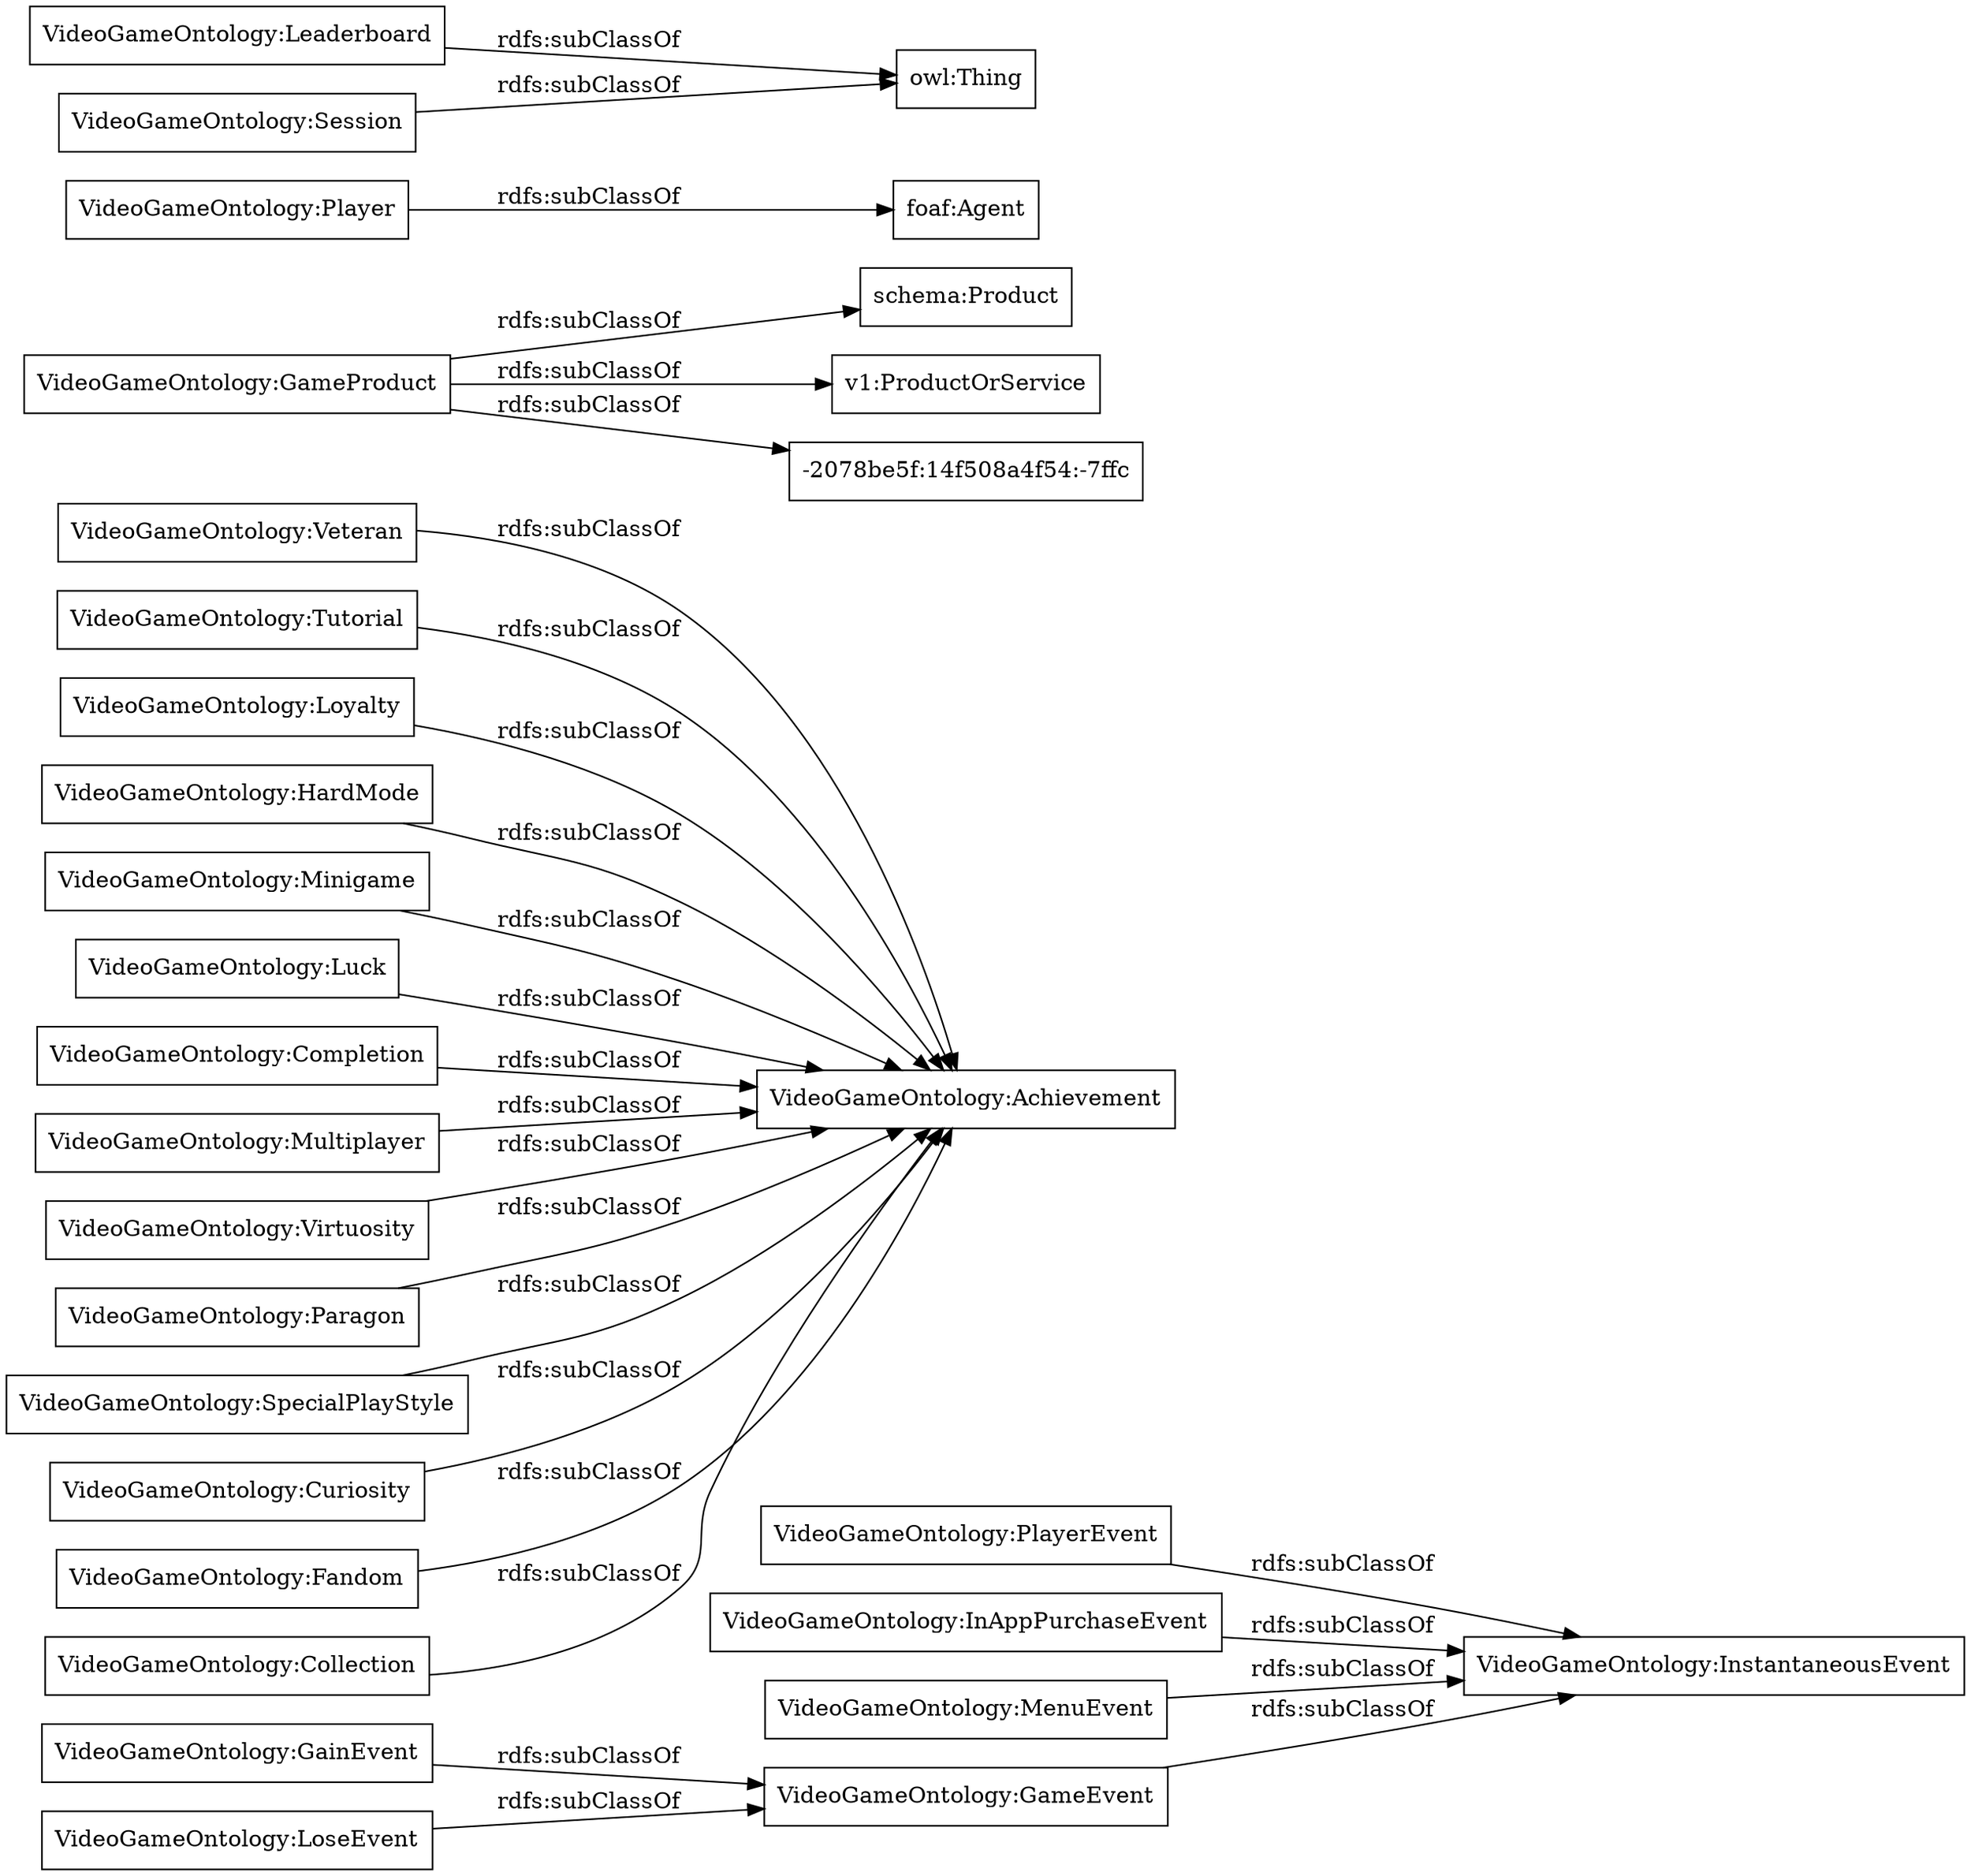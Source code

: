 digraph ar2dtool_diagram { 
rankdir=LR;
size="1000"
node [shape = rectangle, color="black"]; "VideoGameOntology:GameEvent" "VideoGameOntology:Veteran" "VideoGameOntology:Achievement" "VideoGameOntology:GameProduct" "VideoGameOntology:Tutorial" "VideoGameOntology:Loyalty" "VideoGameOntology:HardMode" "foaf:Agent" "VideoGameOntology:Leaderboard" "VideoGameOntology:Minigame" "VideoGameOntology:Luck" "VideoGameOntology:Completion" "VideoGameOntology:PlayerEvent" "schema:Product" "VideoGameOntology:Multiplayer" "VideoGameOntology:Virtuosity" "VideoGameOntology:Paragon" "owl:Thing" "VideoGameOntology:Session" "VideoGameOntology:GainEvent" "VideoGameOntology:Player" "VideoGameOntology:InstantaneousEvent" "v1:ProductOrService" "VideoGameOntology:InAppPurchaseEvent" "VideoGameOntology:LoseEvent" "VideoGameOntology:SpecialPlayStyle" "VideoGameOntology:Curiosity" "-2078be5f:14f508a4f54:-7ffc" "VideoGameOntology:Fandom" "VideoGameOntology:MenuEvent" "VideoGameOntology:Collection" ; /*classes style*/
	"VideoGameOntology:HardMode" -> "VideoGameOntology:Achievement" [ label = "rdfs:subClassOf" ];
	"VideoGameOntology:Player" -> "foaf:Agent" [ label = "rdfs:subClassOf" ];
	"VideoGameOntology:Virtuosity" -> "VideoGameOntology:Achievement" [ label = "rdfs:subClassOf" ];
	"VideoGameOntology:Loyalty" -> "VideoGameOntology:Achievement" [ label = "rdfs:subClassOf" ];
	"VideoGameOntology:Paragon" -> "VideoGameOntology:Achievement" [ label = "rdfs:subClassOf" ];
	"VideoGameOntology:Luck" -> "VideoGameOntology:Achievement" [ label = "rdfs:subClassOf" ];
	"VideoGameOntology:MenuEvent" -> "VideoGameOntology:InstantaneousEvent" [ label = "rdfs:subClassOf" ];
	"VideoGameOntology:GainEvent" -> "VideoGameOntology:GameEvent" [ label = "rdfs:subClassOf" ];
	"VideoGameOntology:SpecialPlayStyle" -> "VideoGameOntology:Achievement" [ label = "rdfs:subClassOf" ];
	"VideoGameOntology:Tutorial" -> "VideoGameOntology:Achievement" [ label = "rdfs:subClassOf" ];
	"VideoGameOntology:Session" -> "owl:Thing" [ label = "rdfs:subClassOf" ];
	"VideoGameOntology:GameProduct" -> "-2078be5f:14f508a4f54:-7ffc" [ label = "rdfs:subClassOf" ];
	"VideoGameOntology:GameProduct" -> "schema:Product" [ label = "rdfs:subClassOf" ];
	"VideoGameOntology:GameProduct" -> "v1:ProductOrService" [ label = "rdfs:subClassOf" ];
	"VideoGameOntology:LoseEvent" -> "VideoGameOntology:GameEvent" [ label = "rdfs:subClassOf" ];
	"VideoGameOntology:Collection" -> "VideoGameOntology:Achievement" [ label = "rdfs:subClassOf" ];
	"VideoGameOntology:Leaderboard" -> "owl:Thing" [ label = "rdfs:subClassOf" ];
	"VideoGameOntology:Veteran" -> "VideoGameOntology:Achievement" [ label = "rdfs:subClassOf" ];
	"VideoGameOntology:Multiplayer" -> "VideoGameOntology:Achievement" [ label = "rdfs:subClassOf" ];
	"VideoGameOntology:Fandom" -> "VideoGameOntology:Achievement" [ label = "rdfs:subClassOf" ];
	"VideoGameOntology:Curiosity" -> "VideoGameOntology:Achievement" [ label = "rdfs:subClassOf" ];
	"VideoGameOntology:PlayerEvent" -> "VideoGameOntology:InstantaneousEvent" [ label = "rdfs:subClassOf" ];
	"VideoGameOntology:InAppPurchaseEvent" -> "VideoGameOntology:InstantaneousEvent" [ label = "rdfs:subClassOf" ];
	"VideoGameOntology:Completion" -> "VideoGameOntology:Achievement" [ label = "rdfs:subClassOf" ];
	"VideoGameOntology:GameEvent" -> "VideoGameOntology:InstantaneousEvent" [ label = "rdfs:subClassOf" ];
	"VideoGameOntology:Minigame" -> "VideoGameOntology:Achievement" [ label = "rdfs:subClassOf" ];

}
